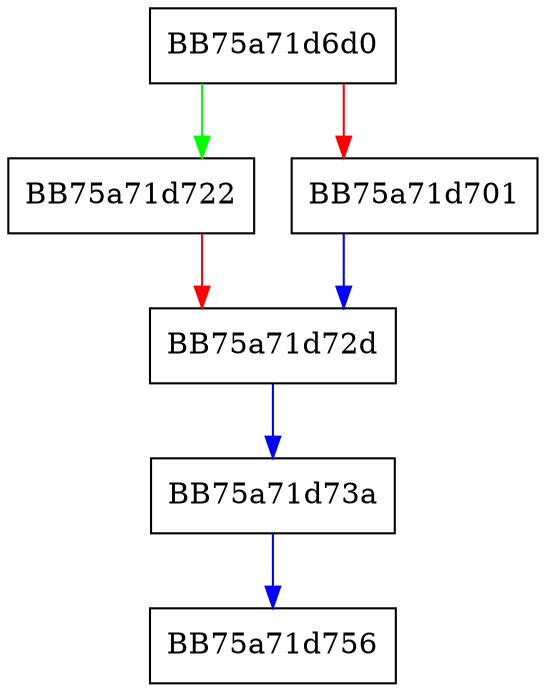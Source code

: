digraph AddExplicitEntry {
  node [shape="box"];
  graph [splines=ortho];
  BB75a71d6d0 -> BB75a71d722 [color="green"];
  BB75a71d6d0 -> BB75a71d701 [color="red"];
  BB75a71d701 -> BB75a71d72d [color="blue"];
  BB75a71d722 -> BB75a71d72d [color="red"];
  BB75a71d72d -> BB75a71d73a [color="blue"];
  BB75a71d73a -> BB75a71d756 [color="blue"];
}